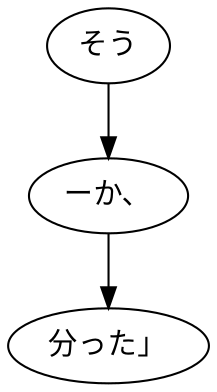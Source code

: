 digraph graph5351 {
	node0 [label="そう"];
	node1 [label="ーか、"];
	node2 [label="分った」"];
	node0 -> node1;
	node1 -> node2;
}

